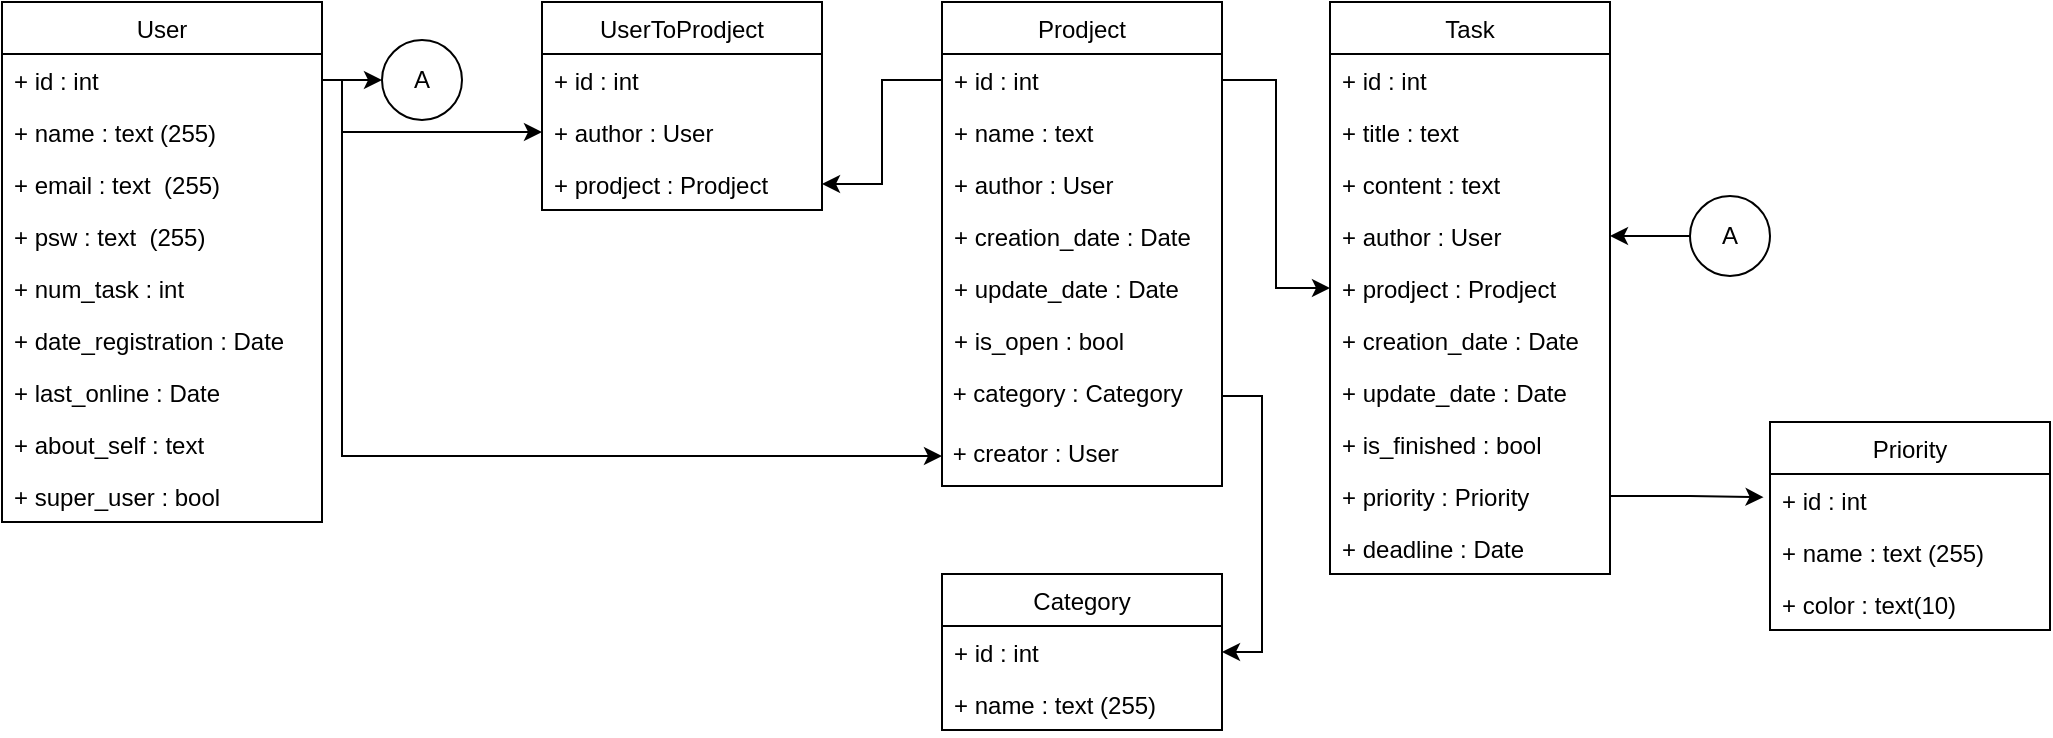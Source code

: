 <mxfile>
    <diagram id="t_wkbigVlsjuQbTG_7DU" name="Страница 1">
        <mxGraphModel dx="522" dy="517" grid="1" gridSize="10" guides="1" tooltips="1" connect="1" arrows="1" fold="1" page="1" pageScale="1" pageWidth="827" pageHeight="1169" math="0" shadow="0">
            <root>
                <mxCell id="0"/>
                <mxCell id="1" parent="0"/>
                <mxCell id="NpreqPQdILTXyLjCh_0y-12" value="User" style="swimlane;fontStyle=0;childLayout=stackLayout;horizontal=1;startSize=26;fillColor=none;horizontalStack=0;resizeParent=1;resizeParentMax=0;resizeLast=0;collapsible=1;marginBottom=0;" parent="1" vertex="1">
                    <mxGeometry x="30" y="40" width="160" height="260" as="geometry"/>
                </mxCell>
                <mxCell id="NpreqPQdILTXyLjCh_0y-16" value="+ id : int&#10;" style="text;strokeColor=none;fillColor=none;align=left;verticalAlign=top;spacingLeft=4;spacingRight=4;overflow=hidden;rotatable=0;points=[[0,0.5],[1,0.5]];portConstraint=eastwest;" parent="NpreqPQdILTXyLjCh_0y-12" vertex="1">
                    <mxGeometry y="26" width="160" height="26" as="geometry"/>
                </mxCell>
                <mxCell id="NpreqPQdILTXyLjCh_0y-17" value="+ name : text (255)&#10;" style="text;strokeColor=none;fillColor=none;align=left;verticalAlign=top;spacingLeft=4;spacingRight=4;overflow=hidden;rotatable=0;points=[[0,0.5],[1,0.5]];portConstraint=eastwest;" parent="NpreqPQdILTXyLjCh_0y-12" vertex="1">
                    <mxGeometry y="52" width="160" height="26" as="geometry"/>
                </mxCell>
                <mxCell id="NpreqPQdILTXyLjCh_0y-18" value="+ email : text  (255)" style="text;strokeColor=none;fillColor=none;align=left;verticalAlign=top;spacingLeft=4;spacingRight=4;overflow=hidden;rotatable=0;points=[[0,0.5],[1,0.5]];portConstraint=eastwest;" parent="NpreqPQdILTXyLjCh_0y-12" vertex="1">
                    <mxGeometry y="78" width="160" height="26" as="geometry"/>
                </mxCell>
                <mxCell id="mkwWOz7dEQOPqmB5R4iZ-1" value="+ psw : text  (255)&#10;" style="text;strokeColor=none;fillColor=none;align=left;verticalAlign=top;spacingLeft=4;spacingRight=4;overflow=hidden;rotatable=0;points=[[0,0.5],[1,0.5]];portConstraint=eastwest;" parent="NpreqPQdILTXyLjCh_0y-12" vertex="1">
                    <mxGeometry y="104" width="160" height="26" as="geometry"/>
                </mxCell>
                <mxCell id="mkwWOz7dEQOPqmB5R4iZ-2" value="+ num_task : int" style="text;strokeColor=none;fillColor=none;align=left;verticalAlign=top;spacingLeft=4;spacingRight=4;overflow=hidden;rotatable=0;points=[[0,0.5],[1,0.5]];portConstraint=eastwest;" parent="NpreqPQdILTXyLjCh_0y-12" vertex="1">
                    <mxGeometry y="130" width="160" height="26" as="geometry"/>
                </mxCell>
                <mxCell id="NpreqPQdILTXyLjCh_0y-19" value="+ date_registration : Date" style="text;strokeColor=none;fillColor=none;align=left;verticalAlign=top;spacingLeft=4;spacingRight=4;overflow=hidden;rotatable=0;points=[[0,0.5],[1,0.5]];portConstraint=eastwest;" parent="NpreqPQdILTXyLjCh_0y-12" vertex="1">
                    <mxGeometry y="156" width="160" height="26" as="geometry"/>
                </mxCell>
                <mxCell id="2" value="+ last_online : Date" style="text;strokeColor=none;fillColor=none;align=left;verticalAlign=top;spacingLeft=4;spacingRight=4;overflow=hidden;rotatable=0;points=[[0,0.5],[1,0.5]];portConstraint=eastwest;" vertex="1" parent="NpreqPQdILTXyLjCh_0y-12">
                    <mxGeometry y="182" width="160" height="26" as="geometry"/>
                </mxCell>
                <mxCell id="mkwWOz7dEQOPqmB5R4iZ-4" value="+ about_self : text" style="text;strokeColor=none;fillColor=none;align=left;verticalAlign=top;spacingLeft=4;spacingRight=4;overflow=hidden;rotatable=0;points=[[0,0.5],[1,0.5]];portConstraint=eastwest;" parent="NpreqPQdILTXyLjCh_0y-12" vertex="1">
                    <mxGeometry y="208" width="160" height="26" as="geometry"/>
                </mxCell>
                <mxCell id="mkwWOz7dEQOPqmB5R4iZ-9" value="+ super_user : bool " style="text;strokeColor=none;fillColor=none;align=left;verticalAlign=top;spacingLeft=4;spacingRight=4;overflow=hidden;rotatable=0;points=[[0,0.5],[1,0.5]];portConstraint=eastwest;" parent="NpreqPQdILTXyLjCh_0y-12" vertex="1">
                    <mxGeometry y="234" width="160" height="26" as="geometry"/>
                </mxCell>
                <mxCell id="NpreqPQdILTXyLjCh_0y-21" value="Prodject" style="swimlane;fontStyle=0;childLayout=stackLayout;horizontal=1;startSize=26;fillColor=none;horizontalStack=0;resizeParent=1;resizeParentMax=0;resizeLast=0;collapsible=1;marginBottom=0;" parent="1" vertex="1">
                    <mxGeometry x="500" y="40" width="140" height="242" as="geometry"/>
                </mxCell>
                <mxCell id="NpreqPQdILTXyLjCh_0y-22" value="+ id : int&#10;" style="text;strokeColor=none;fillColor=none;align=left;verticalAlign=top;spacingLeft=4;spacingRight=4;overflow=hidden;rotatable=0;points=[[0,0.5],[1,0.5]];portConstraint=eastwest;" parent="NpreqPQdILTXyLjCh_0y-21" vertex="1">
                    <mxGeometry y="26" width="140" height="26" as="geometry"/>
                </mxCell>
                <mxCell id="NpreqPQdILTXyLjCh_0y-23" value="+ name : text&#10;" style="text;strokeColor=none;fillColor=none;align=left;verticalAlign=top;spacingLeft=4;spacingRight=4;overflow=hidden;rotatable=0;points=[[0,0.5],[1,0.5]];portConstraint=eastwest;" parent="NpreqPQdILTXyLjCh_0y-21" vertex="1">
                    <mxGeometry y="52" width="140" height="26" as="geometry"/>
                </mxCell>
                <mxCell id="NpreqPQdILTXyLjCh_0y-26" value="+ author : User" style="text;strokeColor=none;fillColor=none;align=left;verticalAlign=top;spacingLeft=4;spacingRight=4;overflow=hidden;rotatable=0;points=[[0,0.5],[1,0.5]];portConstraint=eastwest;" parent="NpreqPQdILTXyLjCh_0y-21" vertex="1">
                    <mxGeometry y="78" width="140" height="26" as="geometry"/>
                </mxCell>
                <mxCell id="mkwWOz7dEQOPqmB5R4iZ-8" value="+ creation_date : Date" style="text;strokeColor=none;fillColor=none;align=left;verticalAlign=top;spacingLeft=4;spacingRight=4;overflow=hidden;rotatable=0;points=[[0,0.5],[1,0.5]];portConstraint=eastwest;" parent="NpreqPQdILTXyLjCh_0y-21" vertex="1">
                    <mxGeometry y="104" width="140" height="26" as="geometry"/>
                </mxCell>
                <mxCell id="mkwWOz7dEQOPqmB5R4iZ-10" value="+ update_date : Date" style="text;strokeColor=none;fillColor=none;align=left;verticalAlign=top;spacingLeft=4;spacingRight=4;overflow=hidden;rotatable=0;points=[[0,0.5],[1,0.5]];portConstraint=eastwest;" parent="NpreqPQdILTXyLjCh_0y-21" vertex="1">
                    <mxGeometry y="130" width="140" height="26" as="geometry"/>
                </mxCell>
                <mxCell id="mkwWOz7dEQOPqmB5R4iZ-11" value="+ is_open : bool" style="text;strokeColor=none;fillColor=none;align=left;verticalAlign=top;spacingLeft=4;spacingRight=4;overflow=hidden;rotatable=0;points=[[0,0.5],[1,0.5]];portConstraint=eastwest;" parent="NpreqPQdILTXyLjCh_0y-21" vertex="1">
                    <mxGeometry y="156" width="140" height="26" as="geometry"/>
                </mxCell>
                <mxCell id="mkwWOz7dEQOPqmB5R4iZ-12" value="&amp;nbsp;+ category : Category" style="text;whiteSpace=wrap;html=1;" parent="NpreqPQdILTXyLjCh_0y-21" vertex="1">
                    <mxGeometry y="182" width="140" height="30" as="geometry"/>
                </mxCell>
                <mxCell id="mkwWOz7dEQOPqmB5R4iZ-48" value="&amp;nbsp;+ creator : User" style="text;whiteSpace=wrap;html=1;" parent="NpreqPQdILTXyLjCh_0y-21" vertex="1">
                    <mxGeometry y="212" width="140" height="30" as="geometry"/>
                </mxCell>
                <mxCell id="NpreqPQdILTXyLjCh_0y-29" value="Task" style="swimlane;fontStyle=0;childLayout=stackLayout;horizontal=1;startSize=26;fillColor=none;horizontalStack=0;resizeParent=1;resizeParentMax=0;resizeLast=0;collapsible=1;marginBottom=0;" parent="1" vertex="1">
                    <mxGeometry x="694" y="40" width="140" height="286" as="geometry"/>
                </mxCell>
                <mxCell id="NpreqPQdILTXyLjCh_0y-30" value="+ id : int&#10;" style="text;strokeColor=none;fillColor=none;align=left;verticalAlign=top;spacingLeft=4;spacingRight=4;overflow=hidden;rotatable=0;points=[[0,0.5],[1,0.5]];portConstraint=eastwest;" parent="NpreqPQdILTXyLjCh_0y-29" vertex="1">
                    <mxGeometry y="26" width="140" height="26" as="geometry"/>
                </mxCell>
                <mxCell id="NpreqPQdILTXyLjCh_0y-31" value="+ title : text&#10;" style="text;strokeColor=none;fillColor=none;align=left;verticalAlign=top;spacingLeft=4;spacingRight=4;overflow=hidden;rotatable=0;points=[[0,0.5],[1,0.5]];portConstraint=eastwest;" parent="NpreqPQdILTXyLjCh_0y-29" vertex="1">
                    <mxGeometry y="52" width="140" height="26" as="geometry"/>
                </mxCell>
                <mxCell id="NpreqPQdILTXyLjCh_0y-33" value="+ content : text&#10;" style="text;strokeColor=none;fillColor=none;align=left;verticalAlign=top;spacingLeft=4;spacingRight=4;overflow=hidden;rotatable=0;points=[[0,0.5],[1,0.5]];portConstraint=eastwest;" parent="NpreqPQdILTXyLjCh_0y-29" vertex="1">
                    <mxGeometry y="78" width="140" height="26" as="geometry"/>
                </mxCell>
                <mxCell id="NpreqPQdILTXyLjCh_0y-32" value="+ author : User" style="text;strokeColor=none;fillColor=none;align=left;verticalAlign=top;spacingLeft=4;spacingRight=4;overflow=hidden;rotatable=0;points=[[0,0.5],[1,0.5]];portConstraint=eastwest;" parent="NpreqPQdILTXyLjCh_0y-29" vertex="1">
                    <mxGeometry y="104" width="140" height="26" as="geometry"/>
                </mxCell>
                <mxCell id="NpreqPQdILTXyLjCh_0y-35" value="+ prodject : Prodject" style="text;strokeColor=none;fillColor=none;align=left;verticalAlign=top;spacingLeft=4;spacingRight=4;overflow=hidden;rotatable=0;points=[[0,0.5],[1,0.5]];portConstraint=eastwest;" parent="NpreqPQdILTXyLjCh_0y-29" vertex="1">
                    <mxGeometry y="130" width="140" height="26" as="geometry"/>
                </mxCell>
                <mxCell id="mkwWOz7dEQOPqmB5R4iZ-21" value="+ creation_date : Date" style="text;strokeColor=none;fillColor=none;align=left;verticalAlign=top;spacingLeft=4;spacingRight=4;overflow=hidden;rotatable=0;points=[[0,0.5],[1,0.5]];portConstraint=eastwest;" parent="NpreqPQdILTXyLjCh_0y-29" vertex="1">
                    <mxGeometry y="156" width="140" height="26" as="geometry"/>
                </mxCell>
                <mxCell id="mkwWOz7dEQOPqmB5R4iZ-22" value="+ update_date : Date" style="text;strokeColor=none;fillColor=none;align=left;verticalAlign=top;spacingLeft=4;spacingRight=4;overflow=hidden;rotatable=0;points=[[0,0.5],[1,0.5]];portConstraint=eastwest;" parent="NpreqPQdILTXyLjCh_0y-29" vertex="1">
                    <mxGeometry y="182" width="140" height="26" as="geometry"/>
                </mxCell>
                <mxCell id="mkwWOz7dEQOPqmB5R4iZ-23" value="+ is_finished : bool" style="text;strokeColor=none;fillColor=none;align=left;verticalAlign=top;spacingLeft=4;spacingRight=4;overflow=hidden;rotatable=0;points=[[0,0.5],[1,0.5]];portConstraint=eastwest;" parent="NpreqPQdILTXyLjCh_0y-29" vertex="1">
                    <mxGeometry y="208" width="140" height="26" as="geometry"/>
                </mxCell>
                <mxCell id="mkwWOz7dEQOPqmB5R4iZ-26" value="+ priority : Priority" style="text;strokeColor=none;fillColor=none;align=left;verticalAlign=top;spacingLeft=4;spacingRight=4;overflow=hidden;rotatable=0;points=[[0,0.5],[1,0.5]];portConstraint=eastwest;" parent="NpreqPQdILTXyLjCh_0y-29" vertex="1">
                    <mxGeometry y="234" width="140" height="26" as="geometry"/>
                </mxCell>
                <mxCell id="mkwWOz7dEQOPqmB5R4iZ-32" value="+ deadline : Date" style="text;strokeColor=none;fillColor=none;align=left;verticalAlign=top;spacingLeft=4;spacingRight=4;overflow=hidden;rotatable=0;points=[[0,0.5],[1,0.5]];portConstraint=eastwest;" parent="NpreqPQdILTXyLjCh_0y-29" vertex="1">
                    <mxGeometry y="260" width="140" height="26" as="geometry"/>
                </mxCell>
                <mxCell id="mkwWOz7dEQOPqmB5R4iZ-17" value="Category" style="swimlane;fontStyle=0;childLayout=stackLayout;horizontal=1;startSize=26;fillColor=none;horizontalStack=0;resizeParent=1;resizeParentMax=0;resizeLast=0;collapsible=1;marginBottom=0;labelBackgroundColor=none;" parent="1" vertex="1">
                    <mxGeometry x="500" y="326" width="140" height="78" as="geometry"/>
                </mxCell>
                <mxCell id="mkwWOz7dEQOPqmB5R4iZ-18" value="+ id : int" style="text;strokeColor=none;fillColor=none;align=left;verticalAlign=top;spacingLeft=4;spacingRight=4;overflow=hidden;rotatable=0;points=[[0,0.5],[1,0.5]];portConstraint=eastwest;labelBackgroundColor=none;" parent="mkwWOz7dEQOPqmB5R4iZ-17" vertex="1">
                    <mxGeometry y="26" width="140" height="26" as="geometry"/>
                </mxCell>
                <mxCell id="mkwWOz7dEQOPqmB5R4iZ-19" value="+ name : text (255)" style="text;strokeColor=none;fillColor=none;align=left;verticalAlign=top;spacingLeft=4;spacingRight=4;overflow=hidden;rotatable=0;points=[[0,0.5],[1,0.5]];portConstraint=eastwest;labelBackgroundColor=none;" parent="mkwWOz7dEQOPqmB5R4iZ-17" vertex="1">
                    <mxGeometry y="52" width="140" height="26" as="geometry"/>
                </mxCell>
                <mxCell id="mkwWOz7dEQOPqmB5R4iZ-27" value="Priority" style="swimlane;fontStyle=0;childLayout=stackLayout;horizontal=1;startSize=26;fillColor=none;horizontalStack=0;resizeParent=1;resizeParentMax=0;resizeLast=0;collapsible=1;marginBottom=0;labelBackgroundColor=none;" parent="1" vertex="1">
                    <mxGeometry x="914" y="250" width="140" height="104" as="geometry"/>
                </mxCell>
                <mxCell id="mkwWOz7dEQOPqmB5R4iZ-28" value="+ id : int" style="text;strokeColor=none;fillColor=none;align=left;verticalAlign=top;spacingLeft=4;spacingRight=4;overflow=hidden;rotatable=0;points=[[0,0.5],[1,0.5]];portConstraint=eastwest;labelBackgroundColor=none;" parent="mkwWOz7dEQOPqmB5R4iZ-27" vertex="1">
                    <mxGeometry y="26" width="140" height="26" as="geometry"/>
                </mxCell>
                <mxCell id="mkwWOz7dEQOPqmB5R4iZ-29" value="+ name : text (255)" style="text;strokeColor=none;fillColor=none;align=left;verticalAlign=top;spacingLeft=4;spacingRight=4;overflow=hidden;rotatable=0;points=[[0,0.5],[1,0.5]];portConstraint=eastwest;labelBackgroundColor=none;" parent="mkwWOz7dEQOPqmB5R4iZ-27" vertex="1">
                    <mxGeometry y="52" width="140" height="26" as="geometry"/>
                </mxCell>
                <mxCell id="mkwWOz7dEQOPqmB5R4iZ-30" value="+ color : text(10)" style="text;strokeColor=none;fillColor=none;align=left;verticalAlign=top;spacingLeft=4;spacingRight=4;overflow=hidden;rotatable=0;points=[[0,0.5],[1,0.5]];portConstraint=eastwest;labelBackgroundColor=none;" parent="mkwWOz7dEQOPqmB5R4iZ-27" vertex="1">
                    <mxGeometry y="78" width="140" height="26" as="geometry"/>
                </mxCell>
                <mxCell id="mkwWOz7dEQOPqmB5R4iZ-33" style="edgeStyle=orthogonalEdgeStyle;rounded=0;orthogonalLoop=1;jettySize=auto;html=1;exitX=1;exitY=0.5;exitDx=0;exitDy=0;entryX=-0.023;entryY=0.445;entryDx=0;entryDy=0;entryPerimeter=0;" parent="1" source="mkwWOz7dEQOPqmB5R4iZ-26" target="mkwWOz7dEQOPqmB5R4iZ-28" edge="1">
                    <mxGeometry relative="1" as="geometry"/>
                </mxCell>
                <mxCell id="mkwWOz7dEQOPqmB5R4iZ-34" style="edgeStyle=orthogonalEdgeStyle;rounded=0;orthogonalLoop=1;jettySize=auto;html=1;exitX=1;exitY=0.5;exitDx=0;exitDy=0;entryX=0;entryY=0.5;entryDx=0;entryDy=0;" parent="1" source="NpreqPQdILTXyLjCh_0y-22" target="NpreqPQdILTXyLjCh_0y-35" edge="1">
                    <mxGeometry relative="1" as="geometry"/>
                </mxCell>
                <mxCell id="mkwWOz7dEQOPqmB5R4iZ-37" value="UserToProdject" style="swimlane;fontStyle=0;childLayout=stackLayout;horizontal=1;startSize=26;fillColor=none;horizontalStack=0;resizeParent=1;resizeParentMax=0;resizeLast=0;collapsible=1;marginBottom=0;labelBackgroundColor=none;" parent="1" vertex="1">
                    <mxGeometry x="300" y="40" width="140" height="104" as="geometry"/>
                </mxCell>
                <mxCell id="mkwWOz7dEQOPqmB5R4iZ-38" value="+ id : int" style="text;strokeColor=none;fillColor=none;align=left;verticalAlign=top;spacingLeft=4;spacingRight=4;overflow=hidden;rotatable=0;points=[[0,0.5],[1,0.5]];portConstraint=eastwest;labelBackgroundColor=none;" parent="mkwWOz7dEQOPqmB5R4iZ-37" vertex="1">
                    <mxGeometry y="26" width="140" height="26" as="geometry"/>
                </mxCell>
                <mxCell id="mkwWOz7dEQOPqmB5R4iZ-39" value="+ author : User" style="text;strokeColor=none;fillColor=none;align=left;verticalAlign=top;spacingLeft=4;spacingRight=4;overflow=hidden;rotatable=0;points=[[0,0.5],[1,0.5]];portConstraint=eastwest;labelBackgroundColor=none;" parent="mkwWOz7dEQOPqmB5R4iZ-37" vertex="1">
                    <mxGeometry y="52" width="140" height="26" as="geometry"/>
                </mxCell>
                <mxCell id="mkwWOz7dEQOPqmB5R4iZ-40" value="+ prodject : Prodject" style="text;strokeColor=none;fillColor=none;align=left;verticalAlign=top;spacingLeft=4;spacingRight=4;overflow=hidden;rotatable=0;points=[[0,0.5],[1,0.5]];portConstraint=eastwest;labelBackgroundColor=none;" parent="mkwWOz7dEQOPqmB5R4iZ-37" vertex="1">
                    <mxGeometry y="78" width="140" height="26" as="geometry"/>
                </mxCell>
                <mxCell id="mkwWOz7dEQOPqmB5R4iZ-41" value="A" style="ellipse;whiteSpace=wrap;html=1;aspect=fixed;labelBackgroundColor=none;" parent="1" vertex="1">
                    <mxGeometry x="220" y="59" width="40" height="40" as="geometry"/>
                </mxCell>
                <mxCell id="mkwWOz7dEQOPqmB5R4iZ-42" style="edgeStyle=orthogonalEdgeStyle;rounded=0;orthogonalLoop=1;jettySize=auto;html=1;exitX=1;exitY=0.5;exitDx=0;exitDy=0;entryX=0;entryY=0.5;entryDx=0;entryDy=0;" parent="1" source="NpreqPQdILTXyLjCh_0y-16" target="mkwWOz7dEQOPqmB5R4iZ-41" edge="1">
                    <mxGeometry relative="1" as="geometry"/>
                </mxCell>
                <mxCell id="mkwWOz7dEQOPqmB5R4iZ-44" style="edgeStyle=orthogonalEdgeStyle;rounded=0;orthogonalLoop=1;jettySize=auto;html=1;exitX=0;exitY=0.5;exitDx=0;exitDy=0;entryX=1;entryY=0.5;entryDx=0;entryDy=0;" parent="1" source="mkwWOz7dEQOPqmB5R4iZ-43" target="NpreqPQdILTXyLjCh_0y-32" edge="1">
                    <mxGeometry relative="1" as="geometry"/>
                </mxCell>
                <mxCell id="mkwWOz7dEQOPqmB5R4iZ-43" value="A" style="ellipse;whiteSpace=wrap;html=1;aspect=fixed;labelBackgroundColor=none;" parent="1" vertex="1">
                    <mxGeometry x="874" y="137" width="40" height="40" as="geometry"/>
                </mxCell>
                <mxCell id="mkwWOz7dEQOPqmB5R4iZ-45" style="edgeStyle=orthogonalEdgeStyle;rounded=0;orthogonalLoop=1;jettySize=auto;html=1;exitX=1;exitY=0.5;exitDx=0;exitDy=0;entryX=1;entryY=0.5;entryDx=0;entryDy=0;" parent="1" source="mkwWOz7dEQOPqmB5R4iZ-12" target="mkwWOz7dEQOPqmB5R4iZ-18" edge="1">
                    <mxGeometry relative="1" as="geometry"/>
                </mxCell>
                <mxCell id="mkwWOz7dEQOPqmB5R4iZ-46" style="edgeStyle=orthogonalEdgeStyle;rounded=0;orthogonalLoop=1;jettySize=auto;html=1;exitX=1;exitY=0.5;exitDx=0;exitDy=0;" parent="1" source="NpreqPQdILTXyLjCh_0y-16" target="mkwWOz7dEQOPqmB5R4iZ-39" edge="1">
                    <mxGeometry relative="1" as="geometry">
                        <Array as="points">
                            <mxPoint x="200" y="79"/>
                            <mxPoint x="200" y="105"/>
                        </Array>
                    </mxGeometry>
                </mxCell>
                <mxCell id="mkwWOz7dEQOPqmB5R4iZ-47" style="edgeStyle=orthogonalEdgeStyle;rounded=0;orthogonalLoop=1;jettySize=auto;html=1;exitX=0;exitY=0.5;exitDx=0;exitDy=0;entryX=1;entryY=0.5;entryDx=0;entryDy=0;" parent="1" source="NpreqPQdILTXyLjCh_0y-22" target="mkwWOz7dEQOPqmB5R4iZ-40" edge="1">
                    <mxGeometry relative="1" as="geometry"/>
                </mxCell>
                <mxCell id="mkwWOz7dEQOPqmB5R4iZ-50" style="edgeStyle=orthogonalEdgeStyle;rounded=0;orthogonalLoop=1;jettySize=auto;html=1;exitX=1;exitY=0.5;exitDx=0;exitDy=0;entryX=0;entryY=0.5;entryDx=0;entryDy=0;" parent="1" source="NpreqPQdILTXyLjCh_0y-16" target="mkwWOz7dEQOPqmB5R4iZ-48" edge="1">
                    <mxGeometry relative="1" as="geometry">
                        <Array as="points">
                            <mxPoint x="200" y="79"/>
                            <mxPoint x="200" y="267"/>
                        </Array>
                    </mxGeometry>
                </mxCell>
            </root>
        </mxGraphModel>
    </diagram>
</mxfile>
